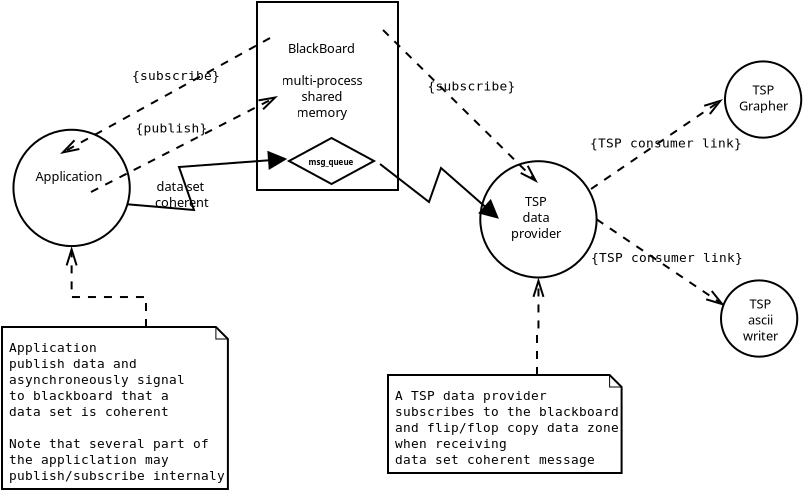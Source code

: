 <?xml version="1.0" encoding="UTF-8"?>
<dia:diagram xmlns:dia="http://www.lysator.liu.se/~alla/dia/">
  <dia:layer name="Background" visible="true">
    <dia:object type="Standard - Box" version="0" id="O0">
      <dia:attribute name="obj_pos">
        <dia:point val="13.45,2.6"/>
      </dia:attribute>
      <dia:attribute name="obj_bb">
        <dia:rectangle val="13.4,2.55;20.55,12.05"/>
      </dia:attribute>
      <dia:attribute name="elem_corner">
        <dia:point val="13.45,2.6"/>
      </dia:attribute>
      <dia:attribute name="elem_width">
        <dia:real val="7.05"/>
      </dia:attribute>
      <dia:attribute name="elem_height">
        <dia:real val="9.4"/>
      </dia:attribute>
      <dia:attribute name="show_background">
        <dia:boolean val="true"/>
      </dia:attribute>
    </dia:object>
    <dia:object type="Standard - Text" version="0" id="O1">
      <dia:attribute name="obj_pos">
        <dia:point val="16.7,5.15"/>
      </dia:attribute>
      <dia:attribute name="obj_bb">
        <dia:rectangle val="14.375,4.4;19.025,8.55"/>
      </dia:attribute>
      <dia:attribute name="text">
        <dia:composite type="text">
          <dia:attribute name="string">
            <dia:string>#BlackBoard

multi-process
shared
memory#</dia:string>
          </dia:attribute>
          <dia:attribute name="font">
            <dia:font family="sans" style="0" name="Helvetica"/>
          </dia:attribute>
          <dia:attribute name="height">
            <dia:real val="0.8"/>
          </dia:attribute>
          <dia:attribute name="pos">
            <dia:point val="16.7,5.15"/>
          </dia:attribute>
          <dia:attribute name="color">
            <dia:color val="#000000"/>
          </dia:attribute>
          <dia:attribute name="alignment">
            <dia:enum val="1"/>
          </dia:attribute>
        </dia:composite>
      </dia:attribute>
    </dia:object>
    <dia:object type="Geometric - Perfect Circle" version="0" id="O2">
      <dia:attribute name="obj_pos">
        <dia:point val="24.615,10.56"/>
      </dia:attribute>
      <dia:attribute name="obj_bb">
        <dia:rectangle val="24.565,10.51;30.48,16.425"/>
      </dia:attribute>
      <dia:attribute name="elem_corner">
        <dia:point val="24.615,10.56"/>
      </dia:attribute>
      <dia:attribute name="elem_width">
        <dia:real val="5.815"/>
      </dia:attribute>
      <dia:attribute name="elem_height">
        <dia:real val="5.815"/>
      </dia:attribute>
      <dia:attribute name="show_background">
        <dia:boolean val="true"/>
      </dia:attribute>
      <dia:attribute name="flip_horizontal">
        <dia:boolean val="false"/>
      </dia:attribute>
      <dia:attribute name="flip_vertical">
        <dia:boolean val="false"/>
      </dia:attribute>
      <dia:attribute name="padding">
        <dia:real val="0.354"/>
      </dia:attribute>
    </dia:object>
    <dia:object type="Standard - Text" version="0" id="O3">
      <dia:attribute name="obj_pos">
        <dia:point val="27.4,12.8"/>
      </dia:attribute>
      <dia:attribute name="obj_bb">
        <dia:rectangle val="25.975,12.05;28.825,14.6"/>
      </dia:attribute>
      <dia:attribute name="text">
        <dia:composite type="text">
          <dia:attribute name="string">
            <dia:string>#TSP
data
provider#</dia:string>
          </dia:attribute>
          <dia:attribute name="font">
            <dia:font family="sans" style="0" name="Helvetica"/>
          </dia:attribute>
          <dia:attribute name="height">
            <dia:real val="0.8"/>
          </dia:attribute>
          <dia:attribute name="pos">
            <dia:point val="27.4,12.8"/>
          </dia:attribute>
          <dia:attribute name="color">
            <dia:color val="#000000"/>
          </dia:attribute>
          <dia:attribute name="alignment">
            <dia:enum val="1"/>
          </dia:attribute>
        </dia:composite>
      </dia:attribute>
    </dia:object>
    <dia:object type="UML - Constraint" version="0" id="O4">
      <dia:attribute name="obj_pos">
        <dia:point val="19.75,4"/>
      </dia:attribute>
      <dia:attribute name="obj_bb">
        <dia:rectangle val="19.679,3.929;27.817,11.97"/>
      </dia:attribute>
      <dia:attribute name="conn_endpoints">
        <dia:point val="19.75,4"/>
        <dia:point val="27.5,11.65"/>
      </dia:attribute>
      <dia:attribute name="constraint">
        <dia:string>#subscribe#</dia:string>
      </dia:attribute>
      <dia:attribute name="text_pos">
        <dia:point val="21.975,7.025"/>
      </dia:attribute>
    </dia:object>
    <dia:object type="Standard - PolyLine" version="0" id="O5">
      <dia:attribute name="obj_pos">
        <dia:point val="6.2,12.65"/>
      </dia:attribute>
      <dia:attribute name="obj_bb">
        <dia:rectangle val="6.146,9.649;15.009,13.05"/>
      </dia:attribute>
      <dia:attribute name="poly_points">
        <dia:point val="6.2,12.65"/>
        <dia:point val="10.3,13"/>
        <dia:point val="9.55,10.85"/>
        <dia:point val="14.9,10.45"/>
      </dia:attribute>
      <dia:attribute name="end_arrow">
        <dia:enum val="3"/>
      </dia:attribute>
      <dia:attribute name="end_arrow_length">
        <dia:real val="0.8"/>
      </dia:attribute>
      <dia:attribute name="end_arrow_width">
        <dia:real val="0.8"/>
      </dia:attribute>
    </dia:object>
    <dia:object type="Geometric - Diamond" version="0" id="O6">
      <dia:attribute name="obj_pos">
        <dia:point val="15.05,9.4"/>
      </dia:attribute>
      <dia:attribute name="obj_bb">
        <dia:rectangle val="14.945,9.343;19.405,11.757"/>
      </dia:attribute>
      <dia:attribute name="elem_corner">
        <dia:point val="15.05,9.4"/>
      </dia:attribute>
      <dia:attribute name="elem_width">
        <dia:real val="4.25"/>
      </dia:attribute>
      <dia:attribute name="elem_height">
        <dia:real val="2.3"/>
      </dia:attribute>
      <dia:attribute name="show_background">
        <dia:boolean val="true"/>
      </dia:attribute>
      <dia:attribute name="flip_horizontal">
        <dia:boolean val="false"/>
      </dia:attribute>
      <dia:attribute name="flip_vertical">
        <dia:boolean val="false"/>
      </dia:attribute>
      <dia:attribute name="padding">
        <dia:real val="0.354"/>
      </dia:attribute>
    </dia:object>
    <dia:object type="Standard - Text" version="0" id="O7">
      <dia:attribute name="obj_pos">
        <dia:point val="17.15,10.75"/>
      </dia:attribute>
      <dia:attribute name="obj_bb">
        <dia:rectangle val="15.725,10.25;18.575,10.85"/>
      </dia:attribute>
      <dia:attribute name="text">
        <dia:composite type="text">
          <dia:attribute name="string">
            <dia:string>#msg_queue#</dia:string>
          </dia:attribute>
          <dia:attribute name="font">
            <dia:font family="sans" style="80" name="Helvetica"/>
          </dia:attribute>
          <dia:attribute name="height">
            <dia:real val="0.5"/>
          </dia:attribute>
          <dia:attribute name="pos">
            <dia:point val="17.15,10.75"/>
          </dia:attribute>
          <dia:attribute name="color">
            <dia:color val="#000000"/>
          </dia:attribute>
          <dia:attribute name="alignment">
            <dia:enum val="1"/>
          </dia:attribute>
        </dia:composite>
      </dia:attribute>
    </dia:object>
    <dia:object type="Standard - PolyLine" version="0" id="O8">
      <dia:attribute name="obj_pos">
        <dia:point val="19.6,10.7"/>
      </dia:attribute>
      <dia:attribute name="obj_bb">
        <dia:rectangle val="19.53,10.63;26.065,14.034"/>
      </dia:attribute>
      <dia:attribute name="poly_points">
        <dia:point val="19.6,10.7"/>
        <dia:point val="22.05,12.6"/>
        <dia:point val="22.65,10.9"/>
        <dia:point val="25.5,13.4"/>
      </dia:attribute>
      <dia:attribute name="end_arrow">
        <dia:enum val="3"/>
      </dia:attribute>
      <dia:attribute name="end_arrow_length">
        <dia:real val="0.8"/>
      </dia:attribute>
      <dia:attribute name="end_arrow_width">
        <dia:real val="0.8"/>
      </dia:attribute>
    </dia:object>
    <dia:object type="UML - Note" version="0" id="O9">
      <dia:attribute name="obj_pos">
        <dia:point val="0.7,18.85"/>
      </dia:attribute>
      <dia:attribute name="obj_bb">
        <dia:rectangle val="0.65,18.8;15.15,27"/>
      </dia:attribute>
      <dia:attribute name="elem_corner">
        <dia:point val="0.7,18.85"/>
      </dia:attribute>
      <dia:attribute name="elem_width">
        <dia:real val="14.4"/>
      </dia:attribute>
      <dia:attribute name="elem_height">
        <dia:real val="8.1"/>
      </dia:attribute>
      <dia:attribute name="text">
        <dia:composite type="text">
          <dia:attribute name="string">
            <dia:string>#Application 
publish data and
asynchroneously signal
to blackboard that a
data set is coherent

Note that several part of
the appliclation may 
publish/subscribe internaly#</dia:string>
          </dia:attribute>
          <dia:attribute name="font">
            <dia:font family="monospace" style="0" name="Courier"/>
          </dia:attribute>
          <dia:attribute name="height">
            <dia:real val="0.8"/>
          </dia:attribute>
          <dia:attribute name="pos">
            <dia:point val="1.05,20.2"/>
          </dia:attribute>
          <dia:attribute name="color">
            <dia:color val="#000000"/>
          </dia:attribute>
          <dia:attribute name="alignment">
            <dia:enum val="0"/>
          </dia:attribute>
        </dia:composite>
      </dia:attribute>
    </dia:object>
    <dia:object type="Standard - Text" version="0" id="O10">
      <dia:attribute name="obj_pos">
        <dia:point val="9.7,12.05"/>
      </dia:attribute>
      <dia:attribute name="obj_bb">
        <dia:rectangle val="8.2,11.3;11.2,13.05"/>
      </dia:attribute>
      <dia:attribute name="text">
        <dia:composite type="text">
          <dia:attribute name="string">
            <dia:string>#data set 
coherent#</dia:string>
          </dia:attribute>
          <dia:attribute name="font">
            <dia:font family="sans" style="0" name="Helvetica"/>
          </dia:attribute>
          <dia:attribute name="height">
            <dia:real val="0.8"/>
          </dia:attribute>
          <dia:attribute name="pos">
            <dia:point val="9.7,12.05"/>
          </dia:attribute>
          <dia:attribute name="color">
            <dia:color val="#000000"/>
          </dia:attribute>
          <dia:attribute name="alignment">
            <dia:enum val="1"/>
          </dia:attribute>
        </dia:composite>
      </dia:attribute>
    </dia:object>
    <dia:object type="UML - Dependency" version="0" id="O11">
      <dia:attribute name="obj_pos">
        <dia:point val="7.9,18.85"/>
      </dia:attribute>
      <dia:attribute name="obj_bb">
        <dia:rectangle val="4.131,14.754;7.95,18.9"/>
      </dia:attribute>
      <dia:attribute name="orth_points">
        <dia:point val="7.9,18.85"/>
        <dia:point val="7.9,17.352"/>
        <dia:point val="4.181,17.352"/>
        <dia:point val="4.181,14.804"/>
      </dia:attribute>
      <dia:attribute name="orth_orient">
        <dia:enum val="1"/>
        <dia:enum val="0"/>
        <dia:enum val="1"/>
      </dia:attribute>
      <dia:attribute name="orth_autoroute">
        <dia:boolean val="false"/>
      </dia:attribute>
      <dia:attribute name="name">
        <dia:string>##</dia:string>
      </dia:attribute>
      <dia:attribute name="stereotype">
        <dia:string>##</dia:string>
      </dia:attribute>
      <dia:attribute name="draw_arrow">
        <dia:boolean val="false"/>
      </dia:attribute>
      <dia:connections>
        <dia:connection handle="0" to="O9" connection="1"/>
        <dia:connection handle="1" to="O16" connection="0"/>
      </dia:connections>
    </dia:object>
    <dia:object type="UML - Note" version="0" id="O12">
      <dia:attribute name="obj_pos">
        <dia:point val="20,21.25"/>
      </dia:attribute>
      <dia:attribute name="obj_bb">
        <dia:rectangle val="19.95,21.2;34.95,26.2"/>
      </dia:attribute>
      <dia:attribute name="elem_corner">
        <dia:point val="20,21.25"/>
      </dia:attribute>
      <dia:attribute name="elem_width">
        <dia:real val="14.9"/>
      </dia:attribute>
      <dia:attribute name="elem_height">
        <dia:real val="4.9"/>
      </dia:attribute>
      <dia:attribute name="text">
        <dia:composite type="text">
          <dia:attribute name="string">
            <dia:string>#A TSP data provider
subscribes to the blackboard
and flip/flop copy data zone
when receiving 
data set coherent message#</dia:string>
          </dia:attribute>
          <dia:attribute name="font">
            <dia:font family="monospace" style="0" name="Courier"/>
          </dia:attribute>
          <dia:attribute name="height">
            <dia:real val="0.8"/>
          </dia:attribute>
          <dia:attribute name="pos">
            <dia:point val="20.35,22.6"/>
          </dia:attribute>
          <dia:attribute name="color">
            <dia:color val="#000000"/>
          </dia:attribute>
          <dia:attribute name="alignment">
            <dia:enum val="0"/>
          </dia:attribute>
        </dia:composite>
      </dia:attribute>
    </dia:object>
    <dia:object type="UML - Dependency" version="0" id="O13">
      <dia:attribute name="obj_pos">
        <dia:point val="27.45,21.25"/>
      </dia:attribute>
      <dia:attribute name="obj_bb">
        <dia:rectangle val="27.073,15.925;27.973,21.3"/>
      </dia:attribute>
      <dia:attribute name="orth_points">
        <dia:point val="27.45,21.25"/>
        <dia:point val="27.45,19.1"/>
        <dia:point val="27.523,19.1"/>
        <dia:point val="27.523,16.375"/>
      </dia:attribute>
      <dia:attribute name="orth_orient">
        <dia:enum val="1"/>
        <dia:enum val="0"/>
        <dia:enum val="1"/>
      </dia:attribute>
      <dia:attribute name="orth_autoroute">
        <dia:boolean val="false"/>
      </dia:attribute>
      <dia:attribute name="name">
        <dia:string>##</dia:string>
      </dia:attribute>
      <dia:attribute name="stereotype">
        <dia:string>##</dia:string>
      </dia:attribute>
      <dia:attribute name="draw_arrow">
        <dia:boolean val="true"/>
      </dia:attribute>
      <dia:connections>
        <dia:connection handle="0" to="O12" connection="1"/>
        <dia:connection handle="1" to="O2" connection="0"/>
      </dia:connections>
    </dia:object>
    <dia:object type="UML - Constraint" version="0" id="O14">
      <dia:attribute name="obj_pos">
        <dia:point val="30.15,11.95"/>
      </dia:attribute>
      <dia:attribute name="obj_bb">
        <dia:rectangle val="30.081,7.091;39.6,12.02"/>
      </dia:attribute>
      <dia:attribute name="conn_endpoints">
        <dia:point val="30.15,11.95"/>
        <dia:point val="36.75,7.45"/>
      </dia:attribute>
      <dia:attribute name="constraint">
        <dia:string>#TSP consumer link#</dia:string>
      </dia:attribute>
      <dia:attribute name="text_pos">
        <dia:point val="30.1,9.875"/>
      </dia:attribute>
    </dia:object>
    <dia:object type="UML - Constraint" version="0" id="O15">
      <dia:attribute name="obj_pos">
        <dia:point val="30.43,13.468"/>
      </dia:attribute>
      <dia:attribute name="obj_bb">
        <dia:rectangle val="30.15,13.398;39.65,18.16"/>
      </dia:attribute>
      <dia:attribute name="conn_endpoints">
        <dia:point val="30.43,13.468"/>
        <dia:point val="36.85,17.8"/>
      </dia:attribute>
      <dia:attribute name="constraint">
        <dia:string>#TSP consumer link#</dia:string>
      </dia:attribute>
      <dia:attribute name="text_pos">
        <dia:point val="30.15,15.6"/>
      </dia:attribute>
      <dia:connections>
        <dia:connection handle="0" to="O2" connection="3"/>
      </dia:connections>
    </dia:object>
    <dia:group>
      <dia:object type="Geometric - Perfect Circle" version="0" id="O16">
        <dia:attribute name="obj_pos">
          <dia:point val="1.273,8.988"/>
        </dia:attribute>
        <dia:attribute name="obj_bb">
          <dia:rectangle val="1.223,8.938;7.138,14.854"/>
        </dia:attribute>
        <dia:attribute name="elem_corner">
          <dia:point val="1.273,8.988"/>
        </dia:attribute>
        <dia:attribute name="elem_width">
          <dia:real val="5.815"/>
        </dia:attribute>
        <dia:attribute name="elem_height">
          <dia:real val="5.815"/>
        </dia:attribute>
        <dia:attribute name="show_background">
          <dia:boolean val="true"/>
        </dia:attribute>
        <dia:attribute name="flip_horizontal">
          <dia:boolean val="false"/>
        </dia:attribute>
        <dia:attribute name="flip_vertical">
          <dia:boolean val="false"/>
        </dia:attribute>
        <dia:attribute name="padding">
          <dia:real val="0.354"/>
        </dia:attribute>
      </dia:object>
      <dia:object type="Standard - Text" version="0" id="O17">
        <dia:attribute name="obj_pos">
          <dia:point val="4.05,11.55"/>
        </dia:attribute>
        <dia:attribute name="obj_bb">
          <dia:rectangle val="2.1,10.8;6,11.75"/>
        </dia:attribute>
        <dia:attribute name="text">
          <dia:composite type="text">
            <dia:attribute name="string">
              <dia:string>#Application#</dia:string>
            </dia:attribute>
            <dia:attribute name="font">
              <dia:font family="sans" style="0" name="Helvetica"/>
            </dia:attribute>
            <dia:attribute name="height">
              <dia:real val="0.8"/>
            </dia:attribute>
            <dia:attribute name="pos">
              <dia:point val="4.05,11.55"/>
            </dia:attribute>
            <dia:attribute name="color">
              <dia:color val="#000000"/>
            </dia:attribute>
            <dia:attribute name="alignment">
              <dia:enum val="1"/>
            </dia:attribute>
          </dia:composite>
        </dia:attribute>
      </dia:object>
    </dia:group>
    <dia:object type="UML - Constraint" version="0" id="O18">
      <dia:attribute name="obj_pos">
        <dia:point val="14.1,4.4"/>
      </dia:attribute>
      <dia:attribute name="obj_bb">
        <dia:rectangle val="3.363,4.332;14.168,10.574"/>
      </dia:attribute>
      <dia:attribute name="conn_endpoints">
        <dia:point val="14.1,4.4"/>
        <dia:point val="3.6,10.2"/>
      </dia:attribute>
      <dia:attribute name="constraint">
        <dia:string>#subscribe#</dia:string>
      </dia:attribute>
      <dia:attribute name="text_pos">
        <dia:point val="7.2,6.5"/>
      </dia:attribute>
    </dia:object>
    <dia:object type="UML - Constraint" version="0" id="O19">
      <dia:attribute name="obj_pos">
        <dia:point val="5.15,12.1"/>
      </dia:attribute>
      <dia:attribute name="obj_bb">
        <dia:rectangle val="5.083,6.921;14.727,12.167"/>
      </dia:attribute>
      <dia:attribute name="conn_endpoints">
        <dia:point val="5.15,12.1"/>
        <dia:point val="14.5,7.3"/>
      </dia:attribute>
      <dia:attribute name="constraint">
        <dia:string>#publish#</dia:string>
      </dia:attribute>
      <dia:attribute name="text_pos">
        <dia:point val="7.375,9.125"/>
      </dia:attribute>
    </dia:object>
    <dia:group>
      <dia:object type="Geometric - Perfect Circle" version="0" id="O20">
        <dia:attribute name="obj_pos">
          <dia:point val="36.65,16.52"/>
        </dia:attribute>
        <dia:attribute name="obj_bb">
          <dia:rectangle val="36.6,16.47;40.514,20.384"/>
        </dia:attribute>
        <dia:attribute name="elem_corner">
          <dia:point val="36.65,16.52"/>
        </dia:attribute>
        <dia:attribute name="elem_width">
          <dia:real val="3.814"/>
        </dia:attribute>
        <dia:attribute name="elem_height">
          <dia:real val="3.814"/>
        </dia:attribute>
        <dia:attribute name="show_background">
          <dia:boolean val="true"/>
        </dia:attribute>
        <dia:attribute name="flip_horizontal">
          <dia:boolean val="false"/>
        </dia:attribute>
        <dia:attribute name="flip_vertical">
          <dia:boolean val="false"/>
        </dia:attribute>
        <dia:attribute name="padding">
          <dia:real val="0.354"/>
        </dia:attribute>
      </dia:object>
      <dia:object type="Standard - Text" version="0" id="O21">
        <dia:attribute name="obj_pos">
          <dia:point val="38.625,17.92"/>
        </dia:attribute>
        <dia:attribute name="obj_bb">
          <dia:rectangle val="37.675,17.17;39.575,19.72"/>
        </dia:attribute>
        <dia:attribute name="text">
          <dia:composite type="text">
            <dia:attribute name="string">
              <dia:string>#TSP
ascii
writer#</dia:string>
            </dia:attribute>
            <dia:attribute name="font">
              <dia:font family="sans" style="0" name="Helvetica"/>
            </dia:attribute>
            <dia:attribute name="height">
              <dia:real val="0.8"/>
            </dia:attribute>
            <dia:attribute name="pos">
              <dia:point val="38.625,17.92"/>
            </dia:attribute>
            <dia:attribute name="color">
              <dia:color val="#000000"/>
            </dia:attribute>
            <dia:attribute name="alignment">
              <dia:enum val="1"/>
            </dia:attribute>
          </dia:composite>
        </dia:attribute>
      </dia:object>
    </dia:group>
    <dia:object type="Geometric - Perfect Circle" version="0" id="O22">
      <dia:attribute name="obj_pos">
        <dia:point val="36.849,5.57"/>
      </dia:attribute>
      <dia:attribute name="obj_bb">
        <dia:rectangle val="36.799,5.52;40.713,9.434"/>
      </dia:attribute>
      <dia:attribute name="elem_corner">
        <dia:point val="36.849,5.57"/>
      </dia:attribute>
      <dia:attribute name="elem_width">
        <dia:real val="3.814"/>
      </dia:attribute>
      <dia:attribute name="elem_height">
        <dia:real val="3.814"/>
      </dia:attribute>
      <dia:attribute name="show_background">
        <dia:boolean val="true"/>
      </dia:attribute>
      <dia:attribute name="flip_horizontal">
        <dia:boolean val="false"/>
      </dia:attribute>
      <dia:attribute name="flip_vertical">
        <dia:boolean val="false"/>
      </dia:attribute>
      <dia:attribute name="padding">
        <dia:real val="0.354"/>
      </dia:attribute>
    </dia:object>
    <dia:object type="Standard - Text" version="0" id="O23">
      <dia:attribute name="obj_pos">
        <dia:point val="38.774,7.22"/>
      </dia:attribute>
      <dia:attribute name="obj_bb">
        <dia:rectangle val="37.349,6.447;40.221,8.265"/>
      </dia:attribute>
      <dia:attribute name="text">
        <dia:composite type="text">
          <dia:attribute name="string">
            <dia:string>#TSP
Grapher#</dia:string>
          </dia:attribute>
          <dia:attribute name="font">
            <dia:font family="sans" style="0" name="Helvetica"/>
          </dia:attribute>
          <dia:attribute name="height">
            <dia:real val="0.8"/>
          </dia:attribute>
          <dia:attribute name="pos">
            <dia:point val="38.774,7.22"/>
          </dia:attribute>
          <dia:attribute name="color">
            <dia:color val="#000000"/>
          </dia:attribute>
          <dia:attribute name="alignment">
            <dia:enum val="1"/>
          </dia:attribute>
        </dia:composite>
      </dia:attribute>
    </dia:object>
  </dia:layer>
</dia:diagram>
